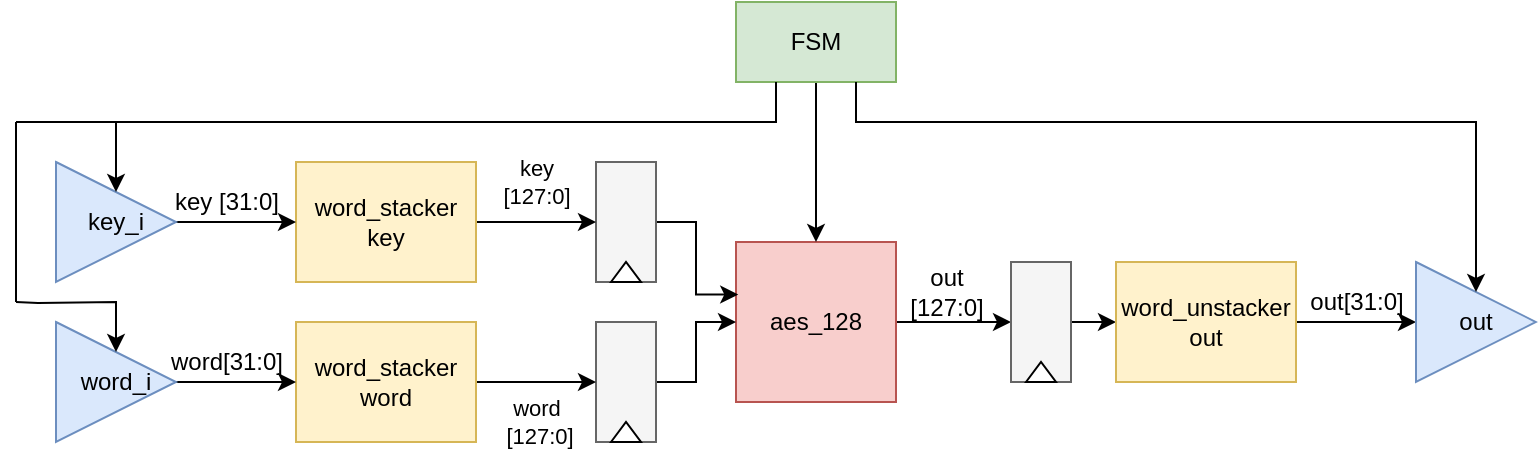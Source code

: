 <mxfile version="16.5.6" type="github">
  <diagram id="cbPLOwQLAhEIxyICOQtN" name="Page-1">
    <mxGraphModel dx="312" dy="456" grid="1" gridSize="10" guides="1" tooltips="1" connect="1" arrows="1" fold="1" page="1" pageScale="1" pageWidth="827" pageHeight="1169" math="0" shadow="0">
      <root>
        <mxCell id="0" />
        <mxCell id="1" parent="0" />
        <mxCell id="SgAXbenAV0-4lwXJKQor-26" value="" style="edgeStyle=orthogonalEdgeStyle;rounded=0;orthogonalLoop=1;jettySize=auto;html=1;entryX=0;entryY=0.5;entryDx=0;entryDy=0;" edge="1" parent="1" source="SgAXbenAV0-4lwXJKQor-1" target="SgAXbenAV0-4lwXJKQor-24">
          <mxGeometry relative="1" as="geometry" />
        </mxCell>
        <mxCell id="SgAXbenAV0-4lwXJKQor-1" value="aes_128" style="rounded=0;whiteSpace=wrap;html=1;fillColor=#f8cecc;strokeColor=#b85450;" vertex="1" parent="1">
          <mxGeometry x="400" y="460" width="80" height="80" as="geometry" />
        </mxCell>
        <mxCell id="SgAXbenAV0-4lwXJKQor-4" value="" style="edgeStyle=orthogonalEdgeStyle;rounded=0;orthogonalLoop=1;jettySize=auto;html=1;entryX=0.014;entryY=0.328;entryDx=0;entryDy=0;entryPerimeter=0;" edge="1" parent="1" source="SgAXbenAV0-4lwXJKQor-2" target="SgAXbenAV0-4lwXJKQor-1">
          <mxGeometry relative="1" as="geometry">
            <mxPoint x="380" y="480" as="targetPoint" />
          </mxGeometry>
        </mxCell>
        <mxCell id="SgAXbenAV0-4lwXJKQor-6" value="&lt;div&gt;key&lt;/div&gt;&lt;div&gt;[127:0]&lt;/div&gt;" style="edgeLabel;html=1;align=center;verticalAlign=middle;resizable=0;points=[];" vertex="1" connectable="0" parent="SgAXbenAV0-4lwXJKQor-4">
          <mxGeometry x="-0.528" y="2" relative="1" as="geometry">
            <mxPoint x="-78" y="-18" as="offset" />
          </mxGeometry>
        </mxCell>
        <mxCell id="SgAXbenAV0-4lwXJKQor-2" value="" style="rounded=0;whiteSpace=wrap;html=1;fillColor=#f5f5f5;fontColor=#333333;strokeColor=#666666;" vertex="1" parent="1">
          <mxGeometry x="330" y="420" width="30" height="60" as="geometry" />
        </mxCell>
        <mxCell id="SgAXbenAV0-4lwXJKQor-5" value="" style="edgeStyle=orthogonalEdgeStyle;rounded=0;orthogonalLoop=1;jettySize=auto;html=1;" edge="1" parent="1" source="SgAXbenAV0-4lwXJKQor-3" target="SgAXbenAV0-4lwXJKQor-1">
          <mxGeometry relative="1" as="geometry" />
        </mxCell>
        <mxCell id="SgAXbenAV0-4lwXJKQor-7" value="&lt;div&gt;word&lt;/div&gt;&lt;div&gt;&amp;nbsp;[127:0]&lt;/div&gt;" style="edgeLabel;html=1;align=center;verticalAlign=middle;resizable=0;points=[];" vertex="1" connectable="0" parent="SgAXbenAV0-4lwXJKQor-5">
          <mxGeometry x="-0.343" y="1" relative="1" as="geometry">
            <mxPoint x="-79" y="23" as="offset" />
          </mxGeometry>
        </mxCell>
        <mxCell id="SgAXbenAV0-4lwXJKQor-3" value="" style="rounded=0;whiteSpace=wrap;html=1;fillColor=#f5f5f5;fontColor=#333333;strokeColor=#666666;" vertex="1" parent="1">
          <mxGeometry x="330" y="500" width="30" height="60" as="geometry" />
        </mxCell>
        <mxCell id="SgAXbenAV0-4lwXJKQor-13" value="" style="edgeStyle=orthogonalEdgeStyle;rounded=0;orthogonalLoop=1;jettySize=auto;html=1;entryX=0;entryY=0.5;entryDx=0;entryDy=0;" edge="1" parent="1" source="SgAXbenAV0-4lwXJKQor-8" target="SgAXbenAV0-4lwXJKQor-2">
          <mxGeometry relative="1" as="geometry" />
        </mxCell>
        <mxCell id="SgAXbenAV0-4lwXJKQor-8" value="word_stacker key" style="rounded=0;whiteSpace=wrap;html=1;fillColor=#fff2cc;strokeColor=#d6b656;" vertex="1" parent="1">
          <mxGeometry x="180" y="420" width="90" height="60" as="geometry" />
        </mxCell>
        <mxCell id="SgAXbenAV0-4lwXJKQor-14" value="" style="edgeStyle=orthogonalEdgeStyle;rounded=0;orthogonalLoop=1;jettySize=auto;html=1;entryX=0;entryY=0.5;entryDx=0;entryDy=0;" edge="1" parent="1" source="SgAXbenAV0-4lwXJKQor-9" target="SgAXbenAV0-4lwXJKQor-3">
          <mxGeometry relative="1" as="geometry" />
        </mxCell>
        <mxCell id="SgAXbenAV0-4lwXJKQor-9" value="word_stacker word" style="rounded=0;whiteSpace=wrap;html=1;fillColor=#fff2cc;strokeColor=#d6b656;" vertex="1" parent="1">
          <mxGeometry x="180" y="500" width="90" height="60" as="geometry" />
        </mxCell>
        <mxCell id="SgAXbenAV0-4lwXJKQor-10" value="" style="triangle;whiteSpace=wrap;html=1;direction=north;" vertex="1" parent="1">
          <mxGeometry x="337.5" y="550" width="15" height="10" as="geometry" />
        </mxCell>
        <mxCell id="SgAXbenAV0-4lwXJKQor-11" value="" style="triangle;whiteSpace=wrap;html=1;direction=north;" vertex="1" parent="1">
          <mxGeometry x="337.5" y="470" width="15" height="10" as="geometry" />
        </mxCell>
        <mxCell id="SgAXbenAV0-4lwXJKQor-18" value="" style="edgeStyle=orthogonalEdgeStyle;rounded=0;orthogonalLoop=1;jettySize=auto;html=1;" edge="1" parent="1" source="SgAXbenAV0-4lwXJKQor-16" target="SgAXbenAV0-4lwXJKQor-8">
          <mxGeometry relative="1" as="geometry" />
        </mxCell>
        <mxCell id="SgAXbenAV0-4lwXJKQor-16" value="key_i" style="triangle;whiteSpace=wrap;html=1;fillColor=#dae8fc;strokeColor=#6c8ebf;" vertex="1" parent="1">
          <mxGeometry x="60" y="420" width="60" height="60" as="geometry" />
        </mxCell>
        <mxCell id="SgAXbenAV0-4lwXJKQor-19" value="" style="edgeStyle=orthogonalEdgeStyle;rounded=0;orthogonalLoop=1;jettySize=auto;html=1;" edge="1" parent="1" source="SgAXbenAV0-4lwXJKQor-17" target="SgAXbenAV0-4lwXJKQor-9">
          <mxGeometry relative="1" as="geometry" />
        </mxCell>
        <mxCell id="SgAXbenAV0-4lwXJKQor-17" value="word_i" style="triangle;whiteSpace=wrap;html=1;fillColor=#dae8fc;strokeColor=#6c8ebf;" vertex="1" parent="1">
          <mxGeometry x="60" y="500" width="60" height="60" as="geometry" />
        </mxCell>
        <mxCell id="SgAXbenAV0-4lwXJKQor-20" value="key [31:0]" style="text;html=1;align=center;verticalAlign=middle;resizable=0;points=[];autosize=1;strokeColor=none;fillColor=none;" vertex="1" parent="1">
          <mxGeometry x="110" y="430" width="70" height="20" as="geometry" />
        </mxCell>
        <mxCell id="SgAXbenAV0-4lwXJKQor-23" value="word[31:0]" style="text;html=1;align=center;verticalAlign=middle;resizable=0;points=[];autosize=1;strokeColor=none;fillColor=none;" vertex="1" parent="1">
          <mxGeometry x="110" y="510" width="70" height="20" as="geometry" />
        </mxCell>
        <mxCell id="SgAXbenAV0-4lwXJKQor-29" value="" style="edgeStyle=orthogonalEdgeStyle;rounded=0;orthogonalLoop=1;jettySize=auto;html=1;" edge="1" parent="1" source="SgAXbenAV0-4lwXJKQor-24" target="SgAXbenAV0-4lwXJKQor-28">
          <mxGeometry relative="1" as="geometry" />
        </mxCell>
        <mxCell id="SgAXbenAV0-4lwXJKQor-24" value="" style="rounded=0;whiteSpace=wrap;html=1;fillColor=#f5f5f5;fontColor=#333333;strokeColor=#666666;" vertex="1" parent="1">
          <mxGeometry x="537.5" y="470" width="30" height="60" as="geometry" />
        </mxCell>
        <mxCell id="SgAXbenAV0-4lwXJKQor-25" value="" style="triangle;whiteSpace=wrap;html=1;direction=north;" vertex="1" parent="1">
          <mxGeometry x="545" y="520" width="15" height="10" as="geometry" />
        </mxCell>
        <mxCell id="SgAXbenAV0-4lwXJKQor-27" value="&lt;div&gt;out&lt;/div&gt;&lt;div&gt;[127:0]&lt;/div&gt;" style="text;html=1;align=center;verticalAlign=middle;resizable=0;points=[];autosize=1;strokeColor=none;fillColor=none;" vertex="1" parent="1">
          <mxGeometry x="480" y="470" width="50" height="30" as="geometry" />
        </mxCell>
        <mxCell id="SgAXbenAV0-4lwXJKQor-31" value="" style="edgeStyle=orthogonalEdgeStyle;rounded=0;orthogonalLoop=1;jettySize=auto;html=1;" edge="1" parent="1" source="SgAXbenAV0-4lwXJKQor-28" target="SgAXbenAV0-4lwXJKQor-30">
          <mxGeometry relative="1" as="geometry" />
        </mxCell>
        <mxCell id="SgAXbenAV0-4lwXJKQor-28" value="word_unstacker out" style="rounded=0;whiteSpace=wrap;html=1;fillColor=#fff2cc;strokeColor=#d6b656;" vertex="1" parent="1">
          <mxGeometry x="590" y="470" width="90" height="60" as="geometry" />
        </mxCell>
        <mxCell id="SgAXbenAV0-4lwXJKQor-30" value="out" style="triangle;whiteSpace=wrap;html=1;fillColor=#dae8fc;strokeColor=#6c8ebf;" vertex="1" parent="1">
          <mxGeometry x="740" y="470" width="60" height="60" as="geometry" />
        </mxCell>
        <mxCell id="SgAXbenAV0-4lwXJKQor-32" value="out[31:0]" style="text;html=1;align=center;verticalAlign=middle;resizable=0;points=[];autosize=1;strokeColor=none;fillColor=none;" vertex="1" parent="1">
          <mxGeometry x="680" y="480" width="60" height="20" as="geometry" />
        </mxCell>
        <mxCell id="SgAXbenAV0-4lwXJKQor-37" value="" style="edgeStyle=orthogonalEdgeStyle;rounded=0;orthogonalLoop=1;jettySize=auto;html=1;" edge="1" parent="1" source="SgAXbenAV0-4lwXJKQor-35" target="SgAXbenAV0-4lwXJKQor-1">
          <mxGeometry relative="1" as="geometry" />
        </mxCell>
        <mxCell id="SgAXbenAV0-4lwXJKQor-35" value="FSM" style="rounded=0;whiteSpace=wrap;html=1;fillColor=#d5e8d4;strokeColor=#82b366;" vertex="1" parent="1">
          <mxGeometry x="400" y="340" width="80" height="40" as="geometry" />
        </mxCell>
        <mxCell id="SgAXbenAV0-4lwXJKQor-36" value="" style="endArrow=classic;html=1;rounded=0;entryX=0.5;entryY=0;entryDx=0;entryDy=0;exitX=0.75;exitY=1;exitDx=0;exitDy=0;edgeStyle=orthogonalEdgeStyle;" edge="1" parent="1" source="SgAXbenAV0-4lwXJKQor-35" target="SgAXbenAV0-4lwXJKQor-30">
          <mxGeometry width="50" height="50" relative="1" as="geometry">
            <mxPoint x="650" y="430" as="sourcePoint" />
            <mxPoint x="700" y="380" as="targetPoint" />
            <Array as="points">
              <mxPoint x="460" y="400" />
              <mxPoint x="770" y="400" />
            </Array>
          </mxGeometry>
        </mxCell>
        <mxCell id="SgAXbenAV0-4lwXJKQor-38" value="" style="endArrow=classic;html=1;rounded=0;exitX=0.25;exitY=1;exitDx=0;exitDy=0;entryX=0.5;entryY=0;entryDx=0;entryDy=0;edgeStyle=orthogonalEdgeStyle;" edge="1" parent="1" source="SgAXbenAV0-4lwXJKQor-35" target="SgAXbenAV0-4lwXJKQor-16">
          <mxGeometry width="50" height="50" relative="1" as="geometry">
            <mxPoint x="190" y="360" as="sourcePoint" />
            <mxPoint x="240" y="310" as="targetPoint" />
            <Array as="points">
              <mxPoint x="420" y="400" />
              <mxPoint x="90" y="400" />
            </Array>
          </mxGeometry>
        </mxCell>
        <mxCell id="SgAXbenAV0-4lwXJKQor-39" value="" style="endArrow=classic;html=1;rounded=0;entryX=0.5;entryY=0;entryDx=0;entryDy=0;edgeStyle=orthogonalEdgeStyle;" edge="1" parent="1" target="SgAXbenAV0-4lwXJKQor-17">
          <mxGeometry width="50" height="50" relative="1" as="geometry">
            <mxPoint x="40" y="490" as="sourcePoint" />
            <mxPoint x="220" y="270" as="targetPoint" />
          </mxGeometry>
        </mxCell>
        <mxCell id="SgAXbenAV0-4lwXJKQor-40" value="" style="endArrow=none;html=1;rounded=0;" edge="1" parent="1">
          <mxGeometry width="50" height="50" relative="1" as="geometry">
            <mxPoint x="40" y="490" as="sourcePoint" />
            <mxPoint x="40" y="400" as="targetPoint" />
          </mxGeometry>
        </mxCell>
        <mxCell id="SgAXbenAV0-4lwXJKQor-41" value="" style="endArrow=none;html=1;rounded=0;" edge="1" parent="1">
          <mxGeometry width="50" height="50" relative="1" as="geometry">
            <mxPoint x="40" y="400" as="sourcePoint" />
            <mxPoint x="90" y="400" as="targetPoint" />
          </mxGeometry>
        </mxCell>
      </root>
    </mxGraphModel>
  </diagram>
</mxfile>
